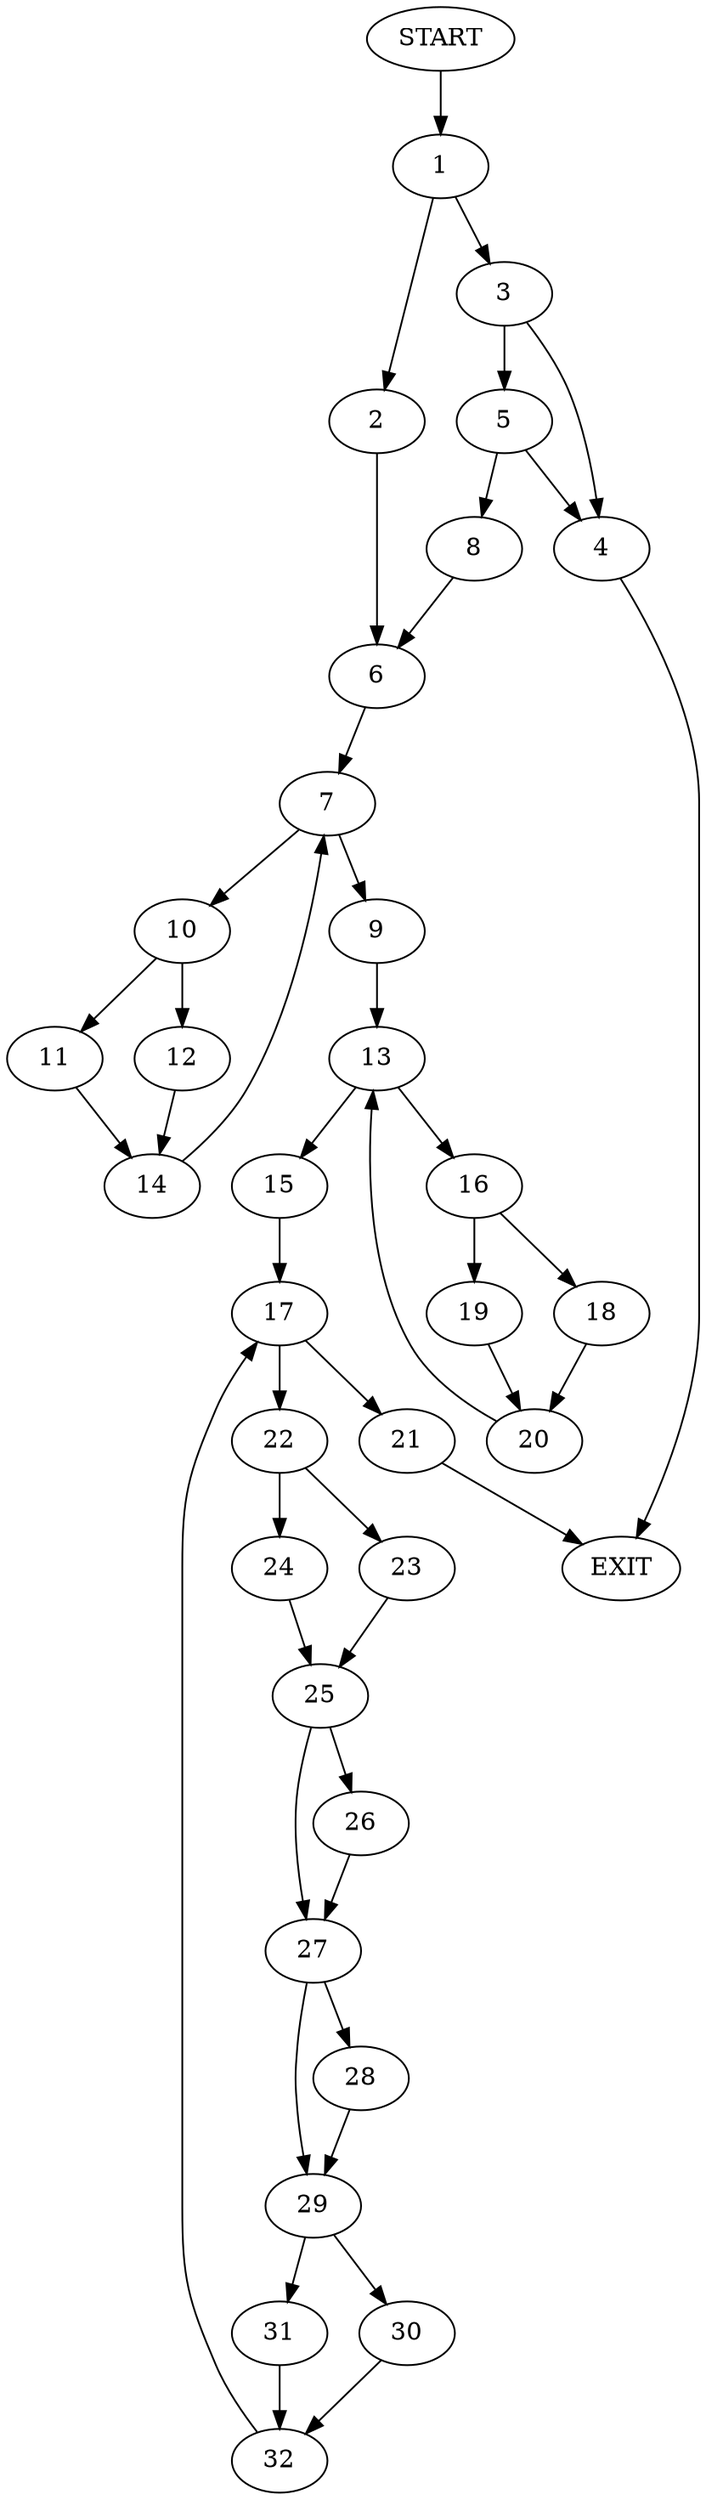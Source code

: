 digraph {
0 [label="START"]
33 [label="EXIT"]
0 -> 1
1 -> 2
1 -> 3
3 -> 4
3 -> 5
2 -> 6
6 -> 7
5 -> 4
5 -> 8
4 -> 33
8 -> 6
7 -> 9
7 -> 10
10 -> 11
10 -> 12
9 -> 13
11 -> 14
12 -> 14
14 -> 7
13 -> 15
13 -> 16
15 -> 17
16 -> 18
16 -> 19
18 -> 20
19 -> 20
20 -> 13
17 -> 21
17 -> 22
22 -> 23
22 -> 24
21 -> 33
23 -> 25
24 -> 25
25 -> 26
25 -> 27
27 -> 28
27 -> 29
26 -> 27
28 -> 29
29 -> 30
29 -> 31
30 -> 32
31 -> 32
32 -> 17
}
